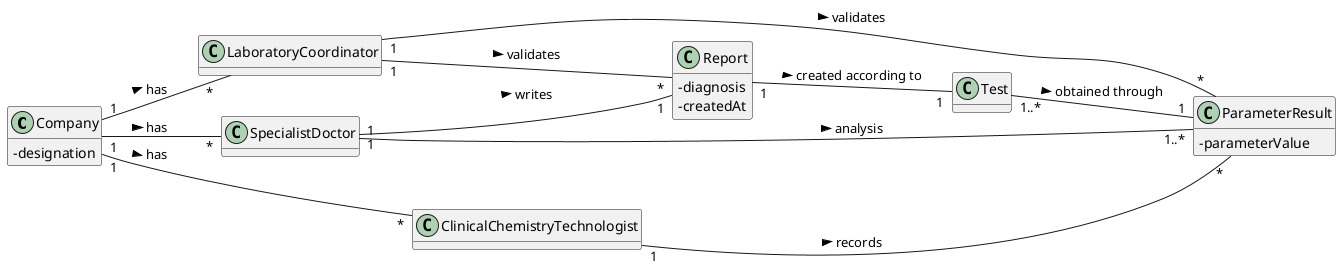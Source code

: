 @startuml
hide methods
left to right direction
skinparam classAttributeIconSize 0


class Company {
  -designation
}

class LaboratoryCoordinator {

}

class Report {
   - diagnosis
   - createdAt
}

class SpecialistDoctor {
  
}

class ParameterResult {
  - parameterValue

}

class ClinicalChemistryTechnologist {

}

class Test {

}



Company "1" -- "*" LaboratoryCoordinator : has  >
Company "1" -- "*" SpecialistDoctor : has >
Company "1" -- "*" ClinicalChemistryTechnologist: has >
SpecialistDoctor "1" -- "1" Report: writes >
SpecialistDoctor "1" -- "1..*" ParameterResult: analysis >
LaboratoryCoordinator "1" -- "*" Report: validates >
LaboratoryCoordinator "1" -- "*" ParameterResult: validates >
ClinicalChemistryTechnologist "1" -- "*" ParameterResult: records >
Test "1..*" -- "1" ParameterResult: obtained through >
Report "1" -- "1" Test: created according to >
@enduml